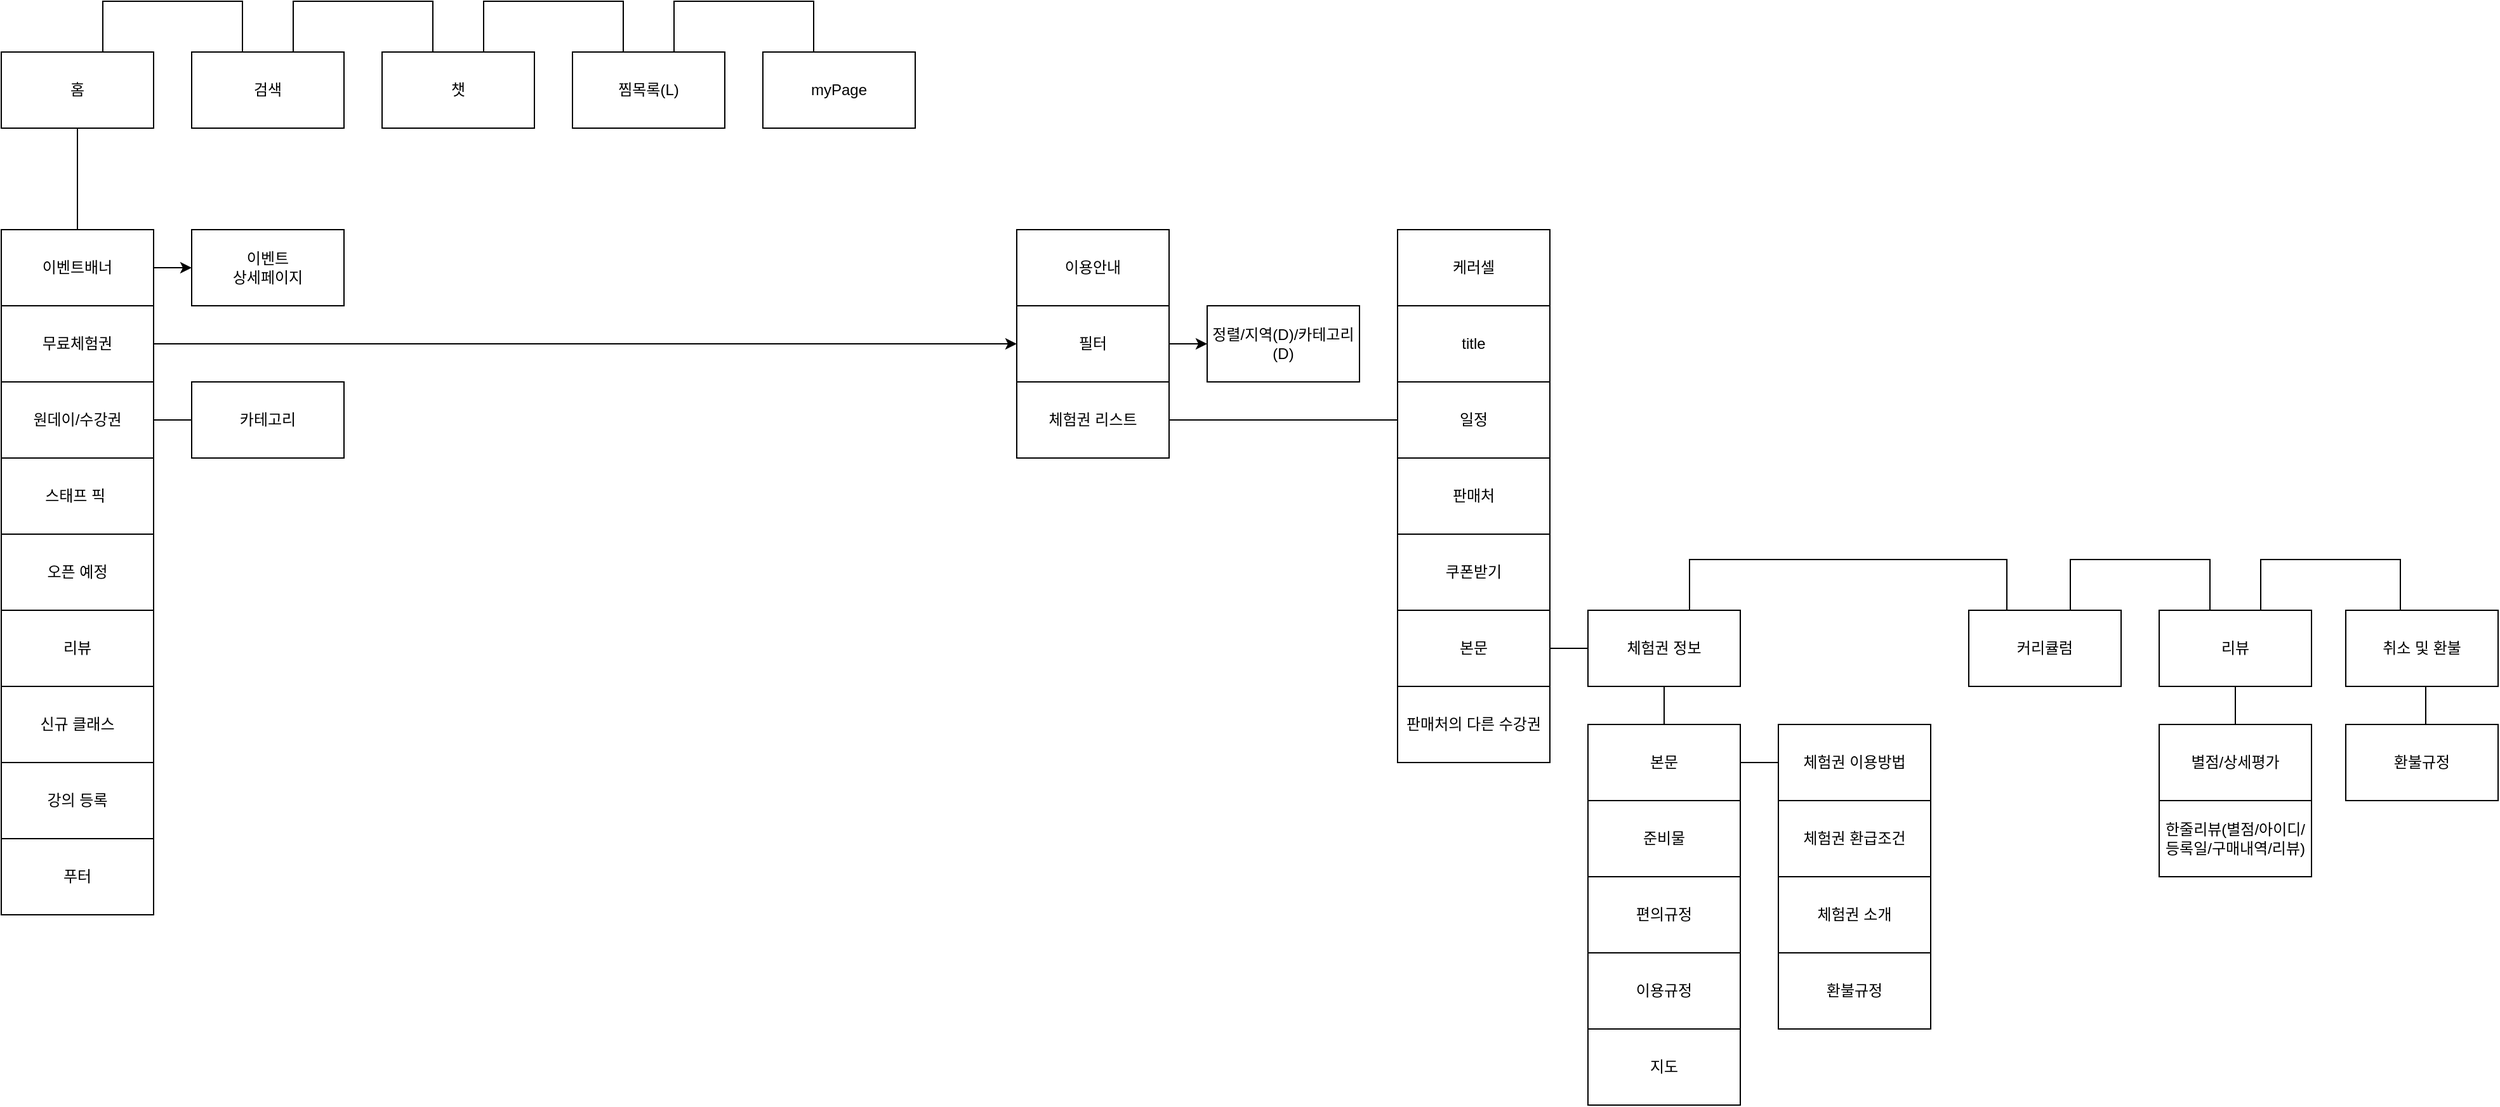 <mxfile version="21.2.9" type="github">
  <diagram name="페이지-1" id="6Ej5Uxempw8xW5L3uaks">
    <mxGraphModel dx="1970" dy="1137" grid="1" gridSize="10" guides="1" tooltips="1" connect="1" arrows="1" fold="1" page="1" pageScale="1" pageWidth="827" pageHeight="1169" math="0" shadow="0">
      <root>
        <mxCell id="0" />
        <mxCell id="1" parent="0" />
        <mxCell id="Am6_SD4DAgW1yXsHj4Wf-1" value="홈" style="rounded=0;whiteSpace=wrap;html=1;" vertex="1" parent="1">
          <mxGeometry x="160" y="370" width="120" height="60" as="geometry" />
        </mxCell>
        <mxCell id="Am6_SD4DAgW1yXsHj4Wf-2" value="검색" style="rounded=0;whiteSpace=wrap;html=1;" vertex="1" parent="1">
          <mxGeometry x="310" y="370" width="120" height="60" as="geometry" />
        </mxCell>
        <mxCell id="Am6_SD4DAgW1yXsHj4Wf-3" value="챗" style="rounded=0;whiteSpace=wrap;html=1;" vertex="1" parent="1">
          <mxGeometry x="460" y="370" width="120" height="60" as="geometry" />
        </mxCell>
        <mxCell id="Am6_SD4DAgW1yXsHj4Wf-4" value="찜목록(L)" style="rounded=0;whiteSpace=wrap;html=1;" vertex="1" parent="1">
          <mxGeometry x="610" y="370" width="120" height="60" as="geometry" />
        </mxCell>
        <mxCell id="Am6_SD4DAgW1yXsHj4Wf-5" value="myPage" style="rounded=0;whiteSpace=wrap;html=1;" vertex="1" parent="1">
          <mxGeometry x="760" y="370" width="120" height="60" as="geometry" />
        </mxCell>
        <mxCell id="Am6_SD4DAgW1yXsHj4Wf-20" value="" style="edgeStyle=orthogonalEdgeStyle;rounded=0;orthogonalLoop=1;jettySize=auto;html=1;" edge="1" parent="1" source="Am6_SD4DAgW1yXsHj4Wf-6" target="Am6_SD4DAgW1yXsHj4Wf-19">
          <mxGeometry relative="1" as="geometry" />
        </mxCell>
        <mxCell id="Am6_SD4DAgW1yXsHj4Wf-6" value="이벤트배너" style="rounded=0;whiteSpace=wrap;html=1;" vertex="1" parent="1">
          <mxGeometry x="160" y="510" width="120" height="60" as="geometry" />
        </mxCell>
        <mxCell id="Am6_SD4DAgW1yXsHj4Wf-7" value="" style="endArrow=none;html=1;rounded=0;" edge="1" parent="1">
          <mxGeometry width="50" height="50" relative="1" as="geometry">
            <mxPoint x="240" y="370" as="sourcePoint" />
            <mxPoint x="350" y="370" as="targetPoint" />
            <Array as="points">
              <mxPoint x="240" y="330" />
              <mxPoint x="350" y="330" />
            </Array>
          </mxGeometry>
        </mxCell>
        <mxCell id="Am6_SD4DAgW1yXsHj4Wf-8" value="" style="endArrow=none;html=1;rounded=0;" edge="1" parent="1">
          <mxGeometry width="50" height="50" relative="1" as="geometry">
            <mxPoint x="390" y="370" as="sourcePoint" />
            <mxPoint x="500" y="370" as="targetPoint" />
            <Array as="points">
              <mxPoint x="390" y="330" />
              <mxPoint x="500" y="330" />
            </Array>
          </mxGeometry>
        </mxCell>
        <mxCell id="Am6_SD4DAgW1yXsHj4Wf-9" value="" style="endArrow=none;html=1;rounded=0;" edge="1" parent="1">
          <mxGeometry width="50" height="50" relative="1" as="geometry">
            <mxPoint x="690" y="370" as="sourcePoint" />
            <mxPoint x="800" y="370" as="targetPoint" />
            <Array as="points">
              <mxPoint x="690" y="330" />
              <mxPoint x="800" y="330" />
            </Array>
          </mxGeometry>
        </mxCell>
        <mxCell id="Am6_SD4DAgW1yXsHj4Wf-10" value="" style="endArrow=none;html=1;rounded=0;" edge="1" parent="1">
          <mxGeometry width="50" height="50" relative="1" as="geometry">
            <mxPoint x="540" y="370" as="sourcePoint" />
            <mxPoint x="650" y="370" as="targetPoint" />
            <Array as="points">
              <mxPoint x="540" y="330" />
              <mxPoint x="650" y="330" />
            </Array>
          </mxGeometry>
        </mxCell>
        <mxCell id="Am6_SD4DAgW1yXsHj4Wf-11" value="" style="endArrow=none;html=1;rounded=0;entryX=0.5;entryY=1;entryDx=0;entryDy=0;" edge="1" parent="1" source="Am6_SD4DAgW1yXsHj4Wf-6" target="Am6_SD4DAgW1yXsHj4Wf-1">
          <mxGeometry width="50" height="50" relative="1" as="geometry">
            <mxPoint x="320" y="640" as="sourcePoint" />
            <mxPoint x="370" y="590" as="targetPoint" />
          </mxGeometry>
        </mxCell>
        <mxCell id="Am6_SD4DAgW1yXsHj4Wf-32" style="edgeStyle=orthogonalEdgeStyle;rounded=0;orthogonalLoop=1;jettySize=auto;html=1;entryX=0;entryY=0.5;entryDx=0;entryDy=0;" edge="1" parent="1" source="Am6_SD4DAgW1yXsHj4Wf-12" target="Am6_SD4DAgW1yXsHj4Wf-34">
          <mxGeometry relative="1" as="geometry">
            <mxPoint x="460" y="560" as="targetPoint" />
          </mxGeometry>
        </mxCell>
        <mxCell id="Am6_SD4DAgW1yXsHj4Wf-12" value="무료체험권" style="rounded=0;whiteSpace=wrap;html=1;" vertex="1" parent="1">
          <mxGeometry x="160" y="570" width="120" height="60" as="geometry" />
        </mxCell>
        <mxCell id="Am6_SD4DAgW1yXsHj4Wf-13" value="스태프 픽&lt;span style=&quot;white-space: pre;&quot;&gt;	&lt;/span&gt;" style="rounded=0;whiteSpace=wrap;html=1;" vertex="1" parent="1">
          <mxGeometry x="160" y="720" width="120" height="60" as="geometry" />
        </mxCell>
        <mxCell id="Am6_SD4DAgW1yXsHj4Wf-14" value="오픈 예정" style="rounded=0;whiteSpace=wrap;html=1;" vertex="1" parent="1">
          <mxGeometry x="160" y="780" width="120" height="60" as="geometry" />
        </mxCell>
        <mxCell id="Am6_SD4DAgW1yXsHj4Wf-15" value="리뷰" style="rounded=0;whiteSpace=wrap;html=1;" vertex="1" parent="1">
          <mxGeometry x="160" y="840" width="120" height="60" as="geometry" />
        </mxCell>
        <mxCell id="Am6_SD4DAgW1yXsHj4Wf-16" value="신규 클래스" style="rounded=0;whiteSpace=wrap;html=1;" vertex="1" parent="1">
          <mxGeometry x="160" y="900" width="120" height="60" as="geometry" />
        </mxCell>
        <mxCell id="Am6_SD4DAgW1yXsHj4Wf-17" value="강의 등록" style="rounded=0;whiteSpace=wrap;html=1;" vertex="1" parent="1">
          <mxGeometry x="160" y="930" width="120" height="60" as="geometry" />
        </mxCell>
        <mxCell id="Am6_SD4DAgW1yXsHj4Wf-18" value="푸터" style="rounded=0;whiteSpace=wrap;html=1;" vertex="1" parent="1">
          <mxGeometry x="160" y="990" width="120" height="60" as="geometry" />
        </mxCell>
        <mxCell id="Am6_SD4DAgW1yXsHj4Wf-19" value="이벤트&lt;br&gt;상세페이지" style="rounded=0;whiteSpace=wrap;html=1;" vertex="1" parent="1">
          <mxGeometry x="310" y="510" width="120" height="60" as="geometry" />
        </mxCell>
        <mxCell id="Am6_SD4DAgW1yXsHj4Wf-22" value="원데이/수강권" style="rounded=0;whiteSpace=wrap;html=1;" vertex="1" parent="1">
          <mxGeometry x="160" y="630" width="120" height="60" as="geometry" />
        </mxCell>
        <mxCell id="Am6_SD4DAgW1yXsHj4Wf-23" value="스태프 픽&lt;span style=&quot;white-space: pre;&quot;&gt;	&lt;/span&gt;" style="rounded=0;whiteSpace=wrap;html=1;" vertex="1" parent="1">
          <mxGeometry x="160" y="690" width="120" height="60" as="geometry" />
        </mxCell>
        <mxCell id="Am6_SD4DAgW1yXsHj4Wf-24" value="오픈 예정" style="rounded=0;whiteSpace=wrap;html=1;" vertex="1" parent="1">
          <mxGeometry x="160" y="750" width="120" height="60" as="geometry" />
        </mxCell>
        <mxCell id="Am6_SD4DAgW1yXsHj4Wf-25" value="리뷰" style="rounded=0;whiteSpace=wrap;html=1;" vertex="1" parent="1">
          <mxGeometry x="160" y="810" width="120" height="60" as="geometry" />
        </mxCell>
        <mxCell id="Am6_SD4DAgW1yXsHj4Wf-26" value="신규 클래스" style="rounded=0;whiteSpace=wrap;html=1;" vertex="1" parent="1">
          <mxGeometry x="160" y="870" width="120" height="60" as="geometry" />
        </mxCell>
        <mxCell id="Am6_SD4DAgW1yXsHj4Wf-30" value="이용안내" style="rounded=0;whiteSpace=wrap;html=1;" vertex="1" parent="1">
          <mxGeometry x="960" y="510" width="120" height="60" as="geometry" />
        </mxCell>
        <mxCell id="Am6_SD4DAgW1yXsHj4Wf-33" value="체험권 리스트" style="rounded=0;whiteSpace=wrap;html=1;" vertex="1" parent="1">
          <mxGeometry x="960" y="630" width="120" height="60" as="geometry" />
        </mxCell>
        <mxCell id="Am6_SD4DAgW1yXsHj4Wf-36" value="" style="edgeStyle=orthogonalEdgeStyle;rounded=0;orthogonalLoop=1;jettySize=auto;html=1;" edge="1" parent="1" source="Am6_SD4DAgW1yXsHj4Wf-34" target="Am6_SD4DAgW1yXsHj4Wf-35">
          <mxGeometry relative="1" as="geometry" />
        </mxCell>
        <mxCell id="Am6_SD4DAgW1yXsHj4Wf-34" value="필터" style="rounded=0;whiteSpace=wrap;html=1;" vertex="1" parent="1">
          <mxGeometry x="960" y="570" width="120" height="60" as="geometry" />
        </mxCell>
        <mxCell id="Am6_SD4DAgW1yXsHj4Wf-35" value="정렬/지역(D)/카테고리(D)" style="rounded=0;whiteSpace=wrap;html=1;" vertex="1" parent="1">
          <mxGeometry x="1110" y="570" width="120" height="60" as="geometry" />
        </mxCell>
        <mxCell id="Am6_SD4DAgW1yXsHj4Wf-37" value="케러셀" style="rounded=0;whiteSpace=wrap;html=1;" vertex="1" parent="1">
          <mxGeometry x="1260" y="510" width="120" height="60" as="geometry" />
        </mxCell>
        <mxCell id="Am6_SD4DAgW1yXsHj4Wf-38" value="title" style="rounded=0;whiteSpace=wrap;html=1;" vertex="1" parent="1">
          <mxGeometry x="1260" y="570" width="120" height="60" as="geometry" />
        </mxCell>
        <mxCell id="Am6_SD4DAgW1yXsHj4Wf-39" value="일정" style="rounded=0;whiteSpace=wrap;html=1;" vertex="1" parent="1">
          <mxGeometry x="1260" y="630" width="120" height="60" as="geometry" />
        </mxCell>
        <mxCell id="Am6_SD4DAgW1yXsHj4Wf-40" value="판매처" style="rounded=0;whiteSpace=wrap;html=1;" vertex="1" parent="1">
          <mxGeometry x="1260" y="690" width="120" height="60" as="geometry" />
        </mxCell>
        <mxCell id="Am6_SD4DAgW1yXsHj4Wf-41" value="쿠폰받기" style="rounded=0;whiteSpace=wrap;html=1;" vertex="1" parent="1">
          <mxGeometry x="1260" y="750" width="120" height="60" as="geometry" />
        </mxCell>
        <mxCell id="Am6_SD4DAgW1yXsHj4Wf-42" value="본문" style="rounded=0;whiteSpace=wrap;html=1;" vertex="1" parent="1">
          <mxGeometry x="1260" y="810" width="120" height="60" as="geometry" />
        </mxCell>
        <mxCell id="Am6_SD4DAgW1yXsHj4Wf-44" value="체험권 정보" style="rounded=0;whiteSpace=wrap;html=1;" vertex="1" parent="1">
          <mxGeometry x="1410" y="810" width="120" height="60" as="geometry" />
        </mxCell>
        <mxCell id="Am6_SD4DAgW1yXsHj4Wf-45" value="커리큘럼" style="rounded=0;whiteSpace=wrap;html=1;" vertex="1" parent="1">
          <mxGeometry x="1710" y="810" width="120" height="60" as="geometry" />
        </mxCell>
        <mxCell id="Am6_SD4DAgW1yXsHj4Wf-46" value="리뷰" style="rounded=0;whiteSpace=wrap;html=1;" vertex="1" parent="1">
          <mxGeometry x="1860" y="810" width="120" height="60" as="geometry" />
        </mxCell>
        <mxCell id="Am6_SD4DAgW1yXsHj4Wf-47" value="취소 및 환불" style="rounded=0;whiteSpace=wrap;html=1;" vertex="1" parent="1">
          <mxGeometry x="2007" y="810" width="120" height="60" as="geometry" />
        </mxCell>
        <mxCell id="Am6_SD4DAgW1yXsHj4Wf-48" value="" style="endArrow=none;html=1;rounded=0;entryX=0.25;entryY=0;entryDx=0;entryDy=0;" edge="1" parent="1" target="Am6_SD4DAgW1yXsHj4Wf-45">
          <mxGeometry width="50" height="50" relative="1" as="geometry">
            <mxPoint x="1490" y="810" as="sourcePoint" />
            <mxPoint x="1600" y="810" as="targetPoint" />
            <Array as="points">
              <mxPoint x="1490" y="770" />
              <mxPoint x="1740" y="770" />
            </Array>
          </mxGeometry>
        </mxCell>
        <mxCell id="Am6_SD4DAgW1yXsHj4Wf-49" value="" style="endArrow=none;html=1;rounded=0;" edge="1" parent="1">
          <mxGeometry width="50" height="50" relative="1" as="geometry">
            <mxPoint x="1790" y="810" as="sourcePoint" />
            <mxPoint x="1900" y="810" as="targetPoint" />
            <Array as="points">
              <mxPoint x="1790" y="770" />
              <mxPoint x="1900" y="770" />
            </Array>
          </mxGeometry>
        </mxCell>
        <mxCell id="Am6_SD4DAgW1yXsHj4Wf-50" value="" style="endArrow=none;html=1;rounded=0;" edge="1" parent="1">
          <mxGeometry width="50" height="50" relative="1" as="geometry">
            <mxPoint x="1940" y="810" as="sourcePoint" />
            <mxPoint x="2050" y="810" as="targetPoint" />
            <Array as="points">
              <mxPoint x="1940" y="770" />
              <mxPoint x="2050" y="770" />
            </Array>
          </mxGeometry>
        </mxCell>
        <mxCell id="Am6_SD4DAgW1yXsHj4Wf-51" value="판매처의 다른 수강권" style="rounded=0;whiteSpace=wrap;html=1;" vertex="1" parent="1">
          <mxGeometry x="1260" y="870" width="120" height="60" as="geometry" />
        </mxCell>
        <mxCell id="Am6_SD4DAgW1yXsHj4Wf-53" value="" style="endArrow=none;html=1;rounded=0;entryX=0;entryY=0.5;entryDx=0;entryDy=0;exitX=1;exitY=0.5;exitDx=0;exitDy=0;" edge="1" parent="1" source="Am6_SD4DAgW1yXsHj4Wf-42" target="Am6_SD4DAgW1yXsHj4Wf-44">
          <mxGeometry width="50" height="50" relative="1" as="geometry">
            <mxPoint x="1320" y="1020" as="sourcePoint" />
            <mxPoint x="1370" y="970" as="targetPoint" />
          </mxGeometry>
        </mxCell>
        <mxCell id="Am6_SD4DAgW1yXsHj4Wf-54" value="본문" style="rounded=0;whiteSpace=wrap;html=1;" vertex="1" parent="1">
          <mxGeometry x="1410" y="900" width="120" height="60" as="geometry" />
        </mxCell>
        <mxCell id="Am6_SD4DAgW1yXsHj4Wf-55" value="" style="endArrow=none;html=1;rounded=0;exitX=0.5;exitY=0;exitDx=0;exitDy=0;entryX=0.5;entryY=1;entryDx=0;entryDy=0;" edge="1" parent="1" source="Am6_SD4DAgW1yXsHj4Wf-54" target="Am6_SD4DAgW1yXsHj4Wf-44">
          <mxGeometry width="50" height="50" relative="1" as="geometry">
            <mxPoint x="1500" y="900" as="sourcePoint" />
            <mxPoint x="1550" y="850" as="targetPoint" />
          </mxGeometry>
        </mxCell>
        <mxCell id="Am6_SD4DAgW1yXsHj4Wf-56" value="준비물" style="rounded=0;whiteSpace=wrap;html=1;" vertex="1" parent="1">
          <mxGeometry x="1410" y="960" width="120" height="60" as="geometry" />
        </mxCell>
        <mxCell id="Am6_SD4DAgW1yXsHj4Wf-57" value="편의규정" style="rounded=0;whiteSpace=wrap;html=1;" vertex="1" parent="1">
          <mxGeometry x="1410" y="1020" width="120" height="60" as="geometry" />
        </mxCell>
        <mxCell id="Am6_SD4DAgW1yXsHj4Wf-58" value="이용규정" style="rounded=0;whiteSpace=wrap;html=1;" vertex="1" parent="1">
          <mxGeometry x="1410" y="1080" width="120" height="60" as="geometry" />
        </mxCell>
        <mxCell id="Am6_SD4DAgW1yXsHj4Wf-59" value="지도" style="rounded=0;whiteSpace=wrap;html=1;" vertex="1" parent="1">
          <mxGeometry x="1410" y="1140" width="120" height="60" as="geometry" />
        </mxCell>
        <mxCell id="Am6_SD4DAgW1yXsHj4Wf-60" value="체험권 이용방법" style="rounded=0;whiteSpace=wrap;html=1;" vertex="1" parent="1">
          <mxGeometry x="1560" y="900" width="120" height="60" as="geometry" />
        </mxCell>
        <mxCell id="Am6_SD4DAgW1yXsHj4Wf-61" value="체험권 환급조건" style="rounded=0;whiteSpace=wrap;html=1;" vertex="1" parent="1">
          <mxGeometry x="1560" y="960" width="120" height="60" as="geometry" />
        </mxCell>
        <mxCell id="Am6_SD4DAgW1yXsHj4Wf-62" value="체험권 소개" style="rounded=0;whiteSpace=wrap;html=1;" vertex="1" parent="1">
          <mxGeometry x="1560" y="1020" width="120" height="60" as="geometry" />
        </mxCell>
        <mxCell id="Am6_SD4DAgW1yXsHj4Wf-63" value="환불규정" style="rounded=0;whiteSpace=wrap;html=1;" vertex="1" parent="1">
          <mxGeometry x="1560" y="1080" width="120" height="60" as="geometry" />
        </mxCell>
        <mxCell id="Am6_SD4DAgW1yXsHj4Wf-64" value="" style="endArrow=none;html=1;rounded=0;entryX=0;entryY=0.5;entryDx=0;entryDy=0;exitX=1;exitY=0.5;exitDx=0;exitDy=0;" edge="1" parent="1" source="Am6_SD4DAgW1yXsHj4Wf-54" target="Am6_SD4DAgW1yXsHj4Wf-60">
          <mxGeometry width="50" height="50" relative="1" as="geometry">
            <mxPoint x="1520" y="1140" as="sourcePoint" />
            <mxPoint x="1570" y="1090" as="targetPoint" />
          </mxGeometry>
        </mxCell>
        <mxCell id="Am6_SD4DAgW1yXsHj4Wf-65" value="별점/상세평가" style="rounded=0;whiteSpace=wrap;html=1;" vertex="1" parent="1">
          <mxGeometry x="1860" y="900" width="120" height="60" as="geometry" />
        </mxCell>
        <mxCell id="Am6_SD4DAgW1yXsHj4Wf-66" value="한줄리뷰(별점/아이디/등록일/구매내역/리뷰)" style="rounded=0;whiteSpace=wrap;html=1;" vertex="1" parent="1">
          <mxGeometry x="1860" y="960" width="120" height="60" as="geometry" />
        </mxCell>
        <mxCell id="Am6_SD4DAgW1yXsHj4Wf-67" value="" style="endArrow=none;html=1;rounded=0;entryX=0.5;entryY=1;entryDx=0;entryDy=0;" edge="1" parent="1" source="Am6_SD4DAgW1yXsHj4Wf-65" target="Am6_SD4DAgW1yXsHj4Wf-46">
          <mxGeometry width="50" height="50" relative="1" as="geometry">
            <mxPoint x="1840" y="1000" as="sourcePoint" />
            <mxPoint x="1890" y="950" as="targetPoint" />
          </mxGeometry>
        </mxCell>
        <mxCell id="Am6_SD4DAgW1yXsHj4Wf-68" value="환불규정" style="rounded=0;whiteSpace=wrap;html=1;" vertex="1" parent="1">
          <mxGeometry x="2007" y="900" width="120" height="60" as="geometry" />
        </mxCell>
        <mxCell id="Am6_SD4DAgW1yXsHj4Wf-69" value="" style="endArrow=none;html=1;rounded=0;entryX=0.5;entryY=1;entryDx=0;entryDy=0;" edge="1" parent="1">
          <mxGeometry width="50" height="50" relative="1" as="geometry">
            <mxPoint x="2070" y="900" as="sourcePoint" />
            <mxPoint x="2070" y="870" as="targetPoint" />
          </mxGeometry>
        </mxCell>
        <mxCell id="Am6_SD4DAgW1yXsHj4Wf-70" value="" style="endArrow=none;html=1;rounded=0;exitX=1;exitY=0.5;exitDx=0;exitDy=0;entryX=0;entryY=0.5;entryDx=0;entryDy=0;" edge="1" parent="1" source="Am6_SD4DAgW1yXsHj4Wf-33" target="Am6_SD4DAgW1yXsHj4Wf-39">
          <mxGeometry width="50" height="50" relative="1" as="geometry">
            <mxPoint x="1430" y="920" as="sourcePoint" />
            <mxPoint x="1480" y="870" as="targetPoint" />
          </mxGeometry>
        </mxCell>
        <mxCell id="Am6_SD4DAgW1yXsHj4Wf-72" value="" style="endArrow=none;html=1;rounded=0;exitX=1;exitY=0.5;exitDx=0;exitDy=0;entryX=0;entryY=0.5;entryDx=0;entryDy=0;" edge="1" parent="1" source="Am6_SD4DAgW1yXsHj4Wf-22">
          <mxGeometry width="50" height="50" relative="1" as="geometry">
            <mxPoint x="720" y="920" as="sourcePoint" />
            <mxPoint x="310" y="660" as="targetPoint" />
          </mxGeometry>
        </mxCell>
        <mxCell id="Am6_SD4DAgW1yXsHj4Wf-73" value="카테고리" style="rounded=0;whiteSpace=wrap;html=1;" vertex="1" parent="1">
          <mxGeometry x="310" y="630" width="120" height="60" as="geometry" />
        </mxCell>
      </root>
    </mxGraphModel>
  </diagram>
</mxfile>
